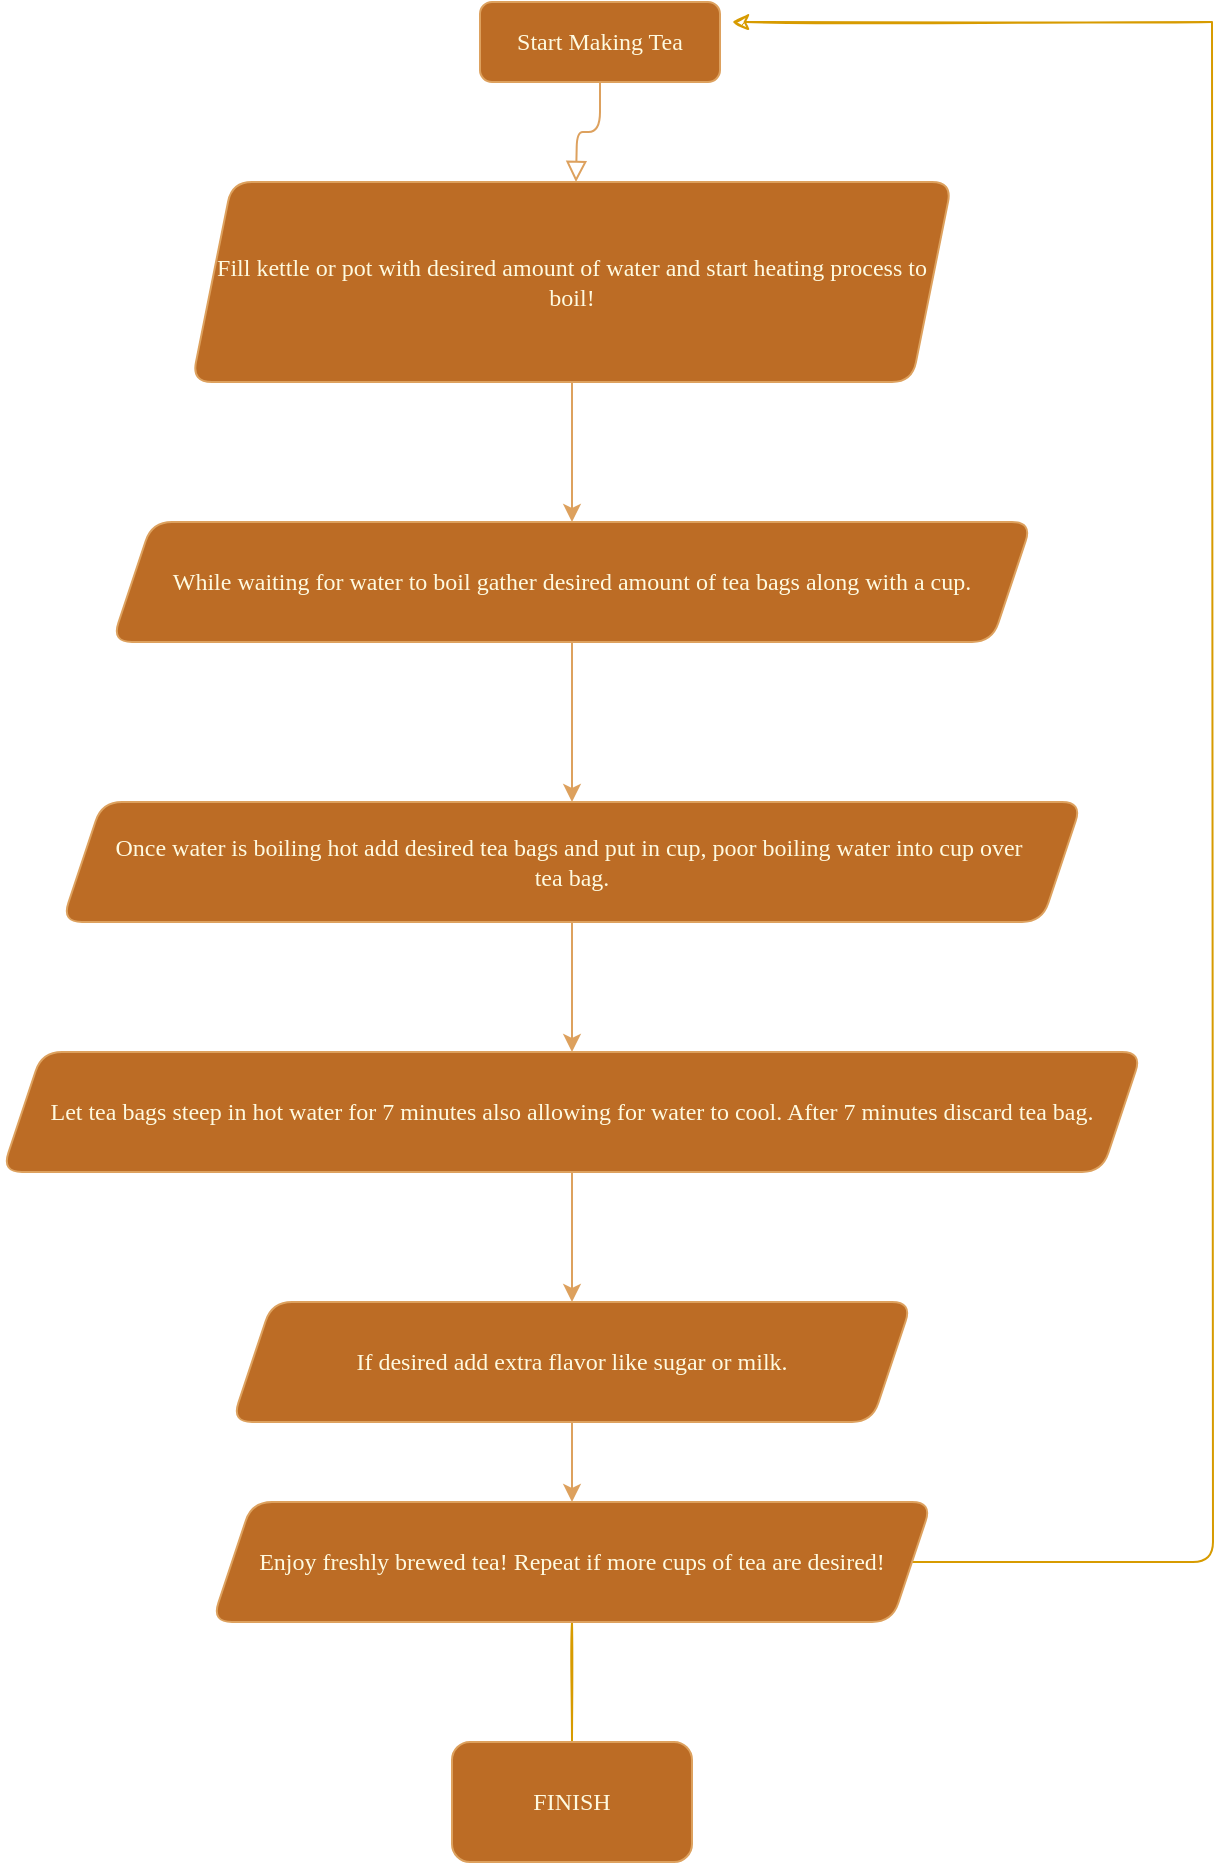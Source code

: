 <mxfile version="20.8.20" type="github"><diagram id="C5RBs43oDa-KdzZeNtuy" name="Page-1"><mxGraphModel dx="1434" dy="796" grid="1" gridSize="10" guides="1" tooltips="1" connect="1" arrows="1" fold="1" page="1" pageScale="1" pageWidth="827" pageHeight="1169" math="0" shadow="0"><root><mxCell id="WIyWlLk6GJQsqaUBKTNV-0"/><mxCell id="WIyWlLk6GJQsqaUBKTNV-1" parent="WIyWlLk6GJQsqaUBKTNV-0"/><mxCell id="WIyWlLk6GJQsqaUBKTNV-2" value="" style="rounded=1;html=1;jettySize=auto;orthogonalLoop=1;fontSize=11;endArrow=block;endFill=0;endSize=8;strokeWidth=1;shadow=0;labelBackgroundColor=none;edgeStyle=orthogonalEdgeStyle;strokeColor=#DDA15E;fontColor=default;" parent="WIyWlLk6GJQsqaUBKTNV-1" source="WIyWlLk6GJQsqaUBKTNV-3" edge="1"><mxGeometry relative="1" as="geometry"><mxPoint x="402" y="120" as="targetPoint"/></mxGeometry></mxCell><mxCell id="WIyWlLk6GJQsqaUBKTNV-3" value="&lt;font face=&quot;Times New Roman&quot;&gt;Start Making Tea&lt;/font&gt;" style="rounded=1;whiteSpace=wrap;html=1;fontSize=12;glass=0;strokeWidth=1;shadow=0;labelBackgroundColor=none;fillColor=#BC6C25;strokeColor=#DDA15E;fontColor=#FEFAE0;" parent="WIyWlLk6GJQsqaUBKTNV-1" vertex="1"><mxGeometry x="354" y="30" width="120" height="40" as="geometry"/></mxCell><mxCell id="I5GjsS4J2pp_-qwr1ly2-7" value="" style="edgeStyle=orthogonalEdgeStyle;rounded=1;orthogonalLoop=1;jettySize=auto;html=1;fontFamily=Times New Roman;fontSize=12;labelBackgroundColor=none;strokeColor=#DDA15E;fontColor=default;" edge="1" parent="WIyWlLk6GJQsqaUBKTNV-1" source="I5GjsS4J2pp_-qwr1ly2-3" target="I5GjsS4J2pp_-qwr1ly2-4"><mxGeometry relative="1" as="geometry"/></mxCell><mxCell id="I5GjsS4J2pp_-qwr1ly2-3" value="&lt;font style=&quot;font-size: 12px;&quot;&gt;Fill kettle or pot with desired amount of water and start heating process to boil!&lt;/font&gt;" style="shape=parallelogram;perimeter=parallelogramPerimeter;whiteSpace=wrap;html=1;fixedSize=1;fontFamily=Times New Roman;labelBackgroundColor=none;fillColor=#BC6C25;strokeColor=#DDA15E;fontColor=#FEFAE0;rounded=1;" vertex="1" parent="WIyWlLk6GJQsqaUBKTNV-1"><mxGeometry x="210" y="120" width="380" height="100" as="geometry"/></mxCell><mxCell id="I5GjsS4J2pp_-qwr1ly2-9" value="" style="edgeStyle=orthogonalEdgeStyle;rounded=1;orthogonalLoop=1;jettySize=auto;html=1;fontFamily=Times New Roman;fontSize=12;labelBackgroundColor=none;strokeColor=#DDA15E;fontColor=default;" edge="1" parent="WIyWlLk6GJQsqaUBKTNV-1" source="I5GjsS4J2pp_-qwr1ly2-4" target="I5GjsS4J2pp_-qwr1ly2-8"><mxGeometry relative="1" as="geometry"/></mxCell><mxCell id="I5GjsS4J2pp_-qwr1ly2-4" value="While waiting for water to boil gather desired amount of tea bags along with a cup." style="shape=parallelogram;perimeter=parallelogramPerimeter;whiteSpace=wrap;html=1;fixedSize=1;fontFamily=Times New Roman;fontSize=12;labelBackgroundColor=none;fillColor=#BC6C25;strokeColor=#DDA15E;fontColor=#FEFAE0;rounded=1;" vertex="1" parent="WIyWlLk6GJQsqaUBKTNV-1"><mxGeometry x="170" y="290" width="460" height="60" as="geometry"/></mxCell><mxCell id="I5GjsS4J2pp_-qwr1ly2-11" value="" style="edgeStyle=orthogonalEdgeStyle;rounded=1;orthogonalLoop=1;jettySize=auto;html=1;fontFamily=Times New Roman;fontSize=12;labelBackgroundColor=none;strokeColor=#DDA15E;fontColor=default;" edge="1" parent="WIyWlLk6GJQsqaUBKTNV-1" source="I5GjsS4J2pp_-qwr1ly2-8" target="I5GjsS4J2pp_-qwr1ly2-10"><mxGeometry relative="1" as="geometry"/></mxCell><mxCell id="I5GjsS4J2pp_-qwr1ly2-8" value="Once water is boiling hot add desired tea bags and put in cup, poor boiling water into cup over&amp;nbsp;&lt;br&gt;tea bag." style="shape=parallelogram;perimeter=parallelogramPerimeter;whiteSpace=wrap;html=1;fixedSize=1;fontFamily=Times New Roman;labelBackgroundColor=none;fillColor=#BC6C25;strokeColor=#DDA15E;fontColor=#FEFAE0;rounded=1;" vertex="1" parent="WIyWlLk6GJQsqaUBKTNV-1"><mxGeometry x="145" y="430" width="510" height="60" as="geometry"/></mxCell><mxCell id="I5GjsS4J2pp_-qwr1ly2-13" value="" style="edgeStyle=orthogonalEdgeStyle;rounded=1;orthogonalLoop=1;jettySize=auto;html=1;fontFamily=Times New Roman;fontSize=12;labelBackgroundColor=none;strokeColor=#DDA15E;fontColor=default;" edge="1" parent="WIyWlLk6GJQsqaUBKTNV-1" source="I5GjsS4J2pp_-qwr1ly2-10" target="I5GjsS4J2pp_-qwr1ly2-12"><mxGeometry relative="1" as="geometry"/></mxCell><mxCell id="I5GjsS4J2pp_-qwr1ly2-10" value="Let tea bags steep in hot water for 7 minutes also allowing for water to cool. After 7 minutes discard tea bag." style="shape=parallelogram;perimeter=parallelogramPerimeter;whiteSpace=wrap;html=1;fixedSize=1;fontFamily=Times New Roman;fontSize=12;labelBackgroundColor=none;fillColor=#BC6C25;strokeColor=#DDA15E;fontColor=#FEFAE0;rounded=1;" vertex="1" parent="WIyWlLk6GJQsqaUBKTNV-1"><mxGeometry x="115" y="555" width="570" height="60" as="geometry"/></mxCell><mxCell id="I5GjsS4J2pp_-qwr1ly2-15" value="" style="edgeStyle=orthogonalEdgeStyle;rounded=1;orthogonalLoop=1;jettySize=auto;html=1;fontFamily=Times New Roman;fontSize=12;labelBackgroundColor=none;strokeColor=#DDA15E;fontColor=default;" edge="1" parent="WIyWlLk6GJQsqaUBKTNV-1" source="I5GjsS4J2pp_-qwr1ly2-12" target="I5GjsS4J2pp_-qwr1ly2-14"><mxGeometry relative="1" as="geometry"/></mxCell><mxCell id="I5GjsS4J2pp_-qwr1ly2-12" value="If desired add extra flavor like sugar or milk." style="shape=parallelogram;perimeter=parallelogramPerimeter;whiteSpace=wrap;html=1;fixedSize=1;fontFamily=Times New Roman;fontSize=12;labelBackgroundColor=none;fillColor=#BC6C25;strokeColor=#DDA15E;fontColor=#FEFAE0;rounded=1;" vertex="1" parent="WIyWlLk6GJQsqaUBKTNV-1"><mxGeometry x="230" y="680" width="340" height="60" as="geometry"/></mxCell><mxCell id="I5GjsS4J2pp_-qwr1ly2-21" style="rounded=1;orthogonalLoop=1;jettySize=auto;html=1;edgeStyle=orthogonalEdgeStyle;endArrow=none;endFill=0;fillColor=#ffe6cc;strokeColor=#d79b00;" edge="1" parent="WIyWlLk6GJQsqaUBKTNV-1" source="I5GjsS4J2pp_-qwr1ly2-14"><mxGeometry relative="1" as="geometry"><mxPoint x="720" y="40" as="targetPoint"/></mxGeometry></mxCell><mxCell id="I5GjsS4J2pp_-qwr1ly2-26" value="" style="edgeStyle=orthogonalEdgeStyle;rounded=1;sketch=1;orthogonalLoop=1;jettySize=auto;html=1;endArrow=none;endFill=0;fillColor=#ffe6cc;strokeColor=#d79b00;" edge="1" parent="WIyWlLk6GJQsqaUBKTNV-1" source="I5GjsS4J2pp_-qwr1ly2-14" target="I5GjsS4J2pp_-qwr1ly2-25"><mxGeometry relative="1" as="geometry"/></mxCell><mxCell id="I5GjsS4J2pp_-qwr1ly2-14" value="Enjoy freshly brewed tea! Repeat if more cups of tea are desired!" style="shape=parallelogram;perimeter=parallelogramPerimeter;whiteSpace=wrap;html=1;fixedSize=1;fontFamily=Times New Roman;fontSize=12;labelBackgroundColor=none;fillColor=#BC6C25;strokeColor=#DDA15E;fontColor=#FEFAE0;rounded=1;" vertex="1" parent="WIyWlLk6GJQsqaUBKTNV-1"><mxGeometry x="220" y="780" width="360" height="60" as="geometry"/></mxCell><mxCell id="I5GjsS4J2pp_-qwr1ly2-24" value="" style="endArrow=classic;html=1;rounded=1;sketch=1;fillColor=#ffe6cc;strokeColor=#d79b00;" edge="1" parent="WIyWlLk6GJQsqaUBKTNV-1"><mxGeometry width="50" height="50" relative="1" as="geometry"><mxPoint x="720" y="40" as="sourcePoint"/><mxPoint x="480" y="40" as="targetPoint"/></mxGeometry></mxCell><mxCell id="I5GjsS4J2pp_-qwr1ly2-25" value="FINISH" style="whiteSpace=wrap;html=1;fontFamily=Times New Roman;fillColor=#BC6C25;strokeColor=#DDA15E;fontColor=#FEFAE0;labelBackgroundColor=none;rounded=1;" vertex="1" parent="WIyWlLk6GJQsqaUBKTNV-1"><mxGeometry x="340" y="900" width="120" height="60" as="geometry"/></mxCell></root></mxGraphModel></diagram></mxfile>